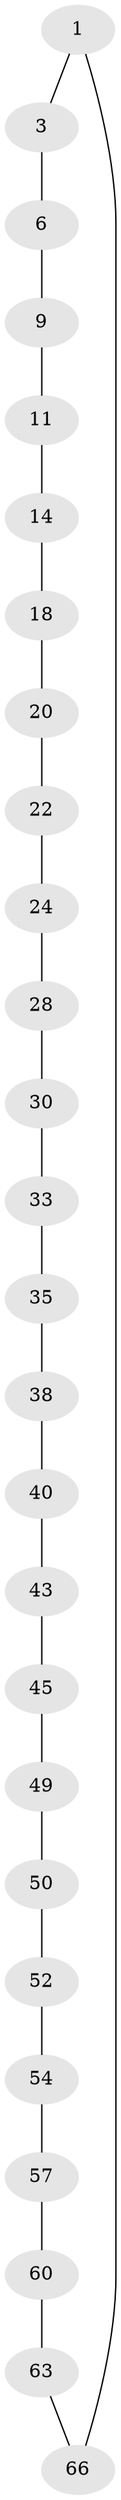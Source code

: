 // original degree distribution, {2: 1.0}
// Generated by graph-tools (version 1.1) at 2025/20/03/04/25 18:20:02]
// undirected, 26 vertices, 26 edges
graph export_dot {
graph [start="1"]
  node [color=gray90,style=filled];
  1 [super="+2+67"];
  3 [super="+4"];
  6 [super="+7"];
  9 [super="+10"];
  11 [super="+12"];
  14 [super="+15"];
  18 [super="+19"];
  20 [super="+21"];
  22 [super="+23"];
  24 [super="+25"];
  28 [super="+29"];
  30 [super="+31"];
  33 [super="+34"];
  35 [super="+36"];
  38 [super="+39"];
  40 [super="+41"];
  43 [super="+44"];
  45 [super="+46"];
  49;
  50 [super="+51"];
  52 [super="+53"];
  54 [super="+55"];
  57 [super="+58"];
  60 [super="+61"];
  63 [super="+64"];
  66;
  1 -- 3;
  1 -- 66;
  3 -- 6;
  6 -- 9;
  9 -- 11;
  11 -- 14;
  14 -- 18;
  18 -- 20;
  20 -- 22;
  22 -- 24;
  24 -- 28;
  28 -- 30;
  30 -- 33;
  33 -- 35;
  35 -- 38;
  38 -- 40;
  40 -- 43;
  43 -- 45;
  45 -- 49;
  49 -- 50;
  50 -- 52;
  52 -- 54;
  54 -- 57;
  57 -- 60;
  60 -- 63;
  63 -- 66;
}
